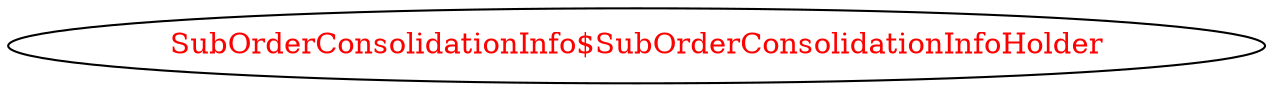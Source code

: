 digraph dependencyGraph {
 concentrate=true;
 ranksep="2.0";
 rankdir="LR"; 
 splines="ortho";
"SubOrderConsolidationInfo$SubOrderConsolidationInfoHolder" [fontcolor="red"];
}